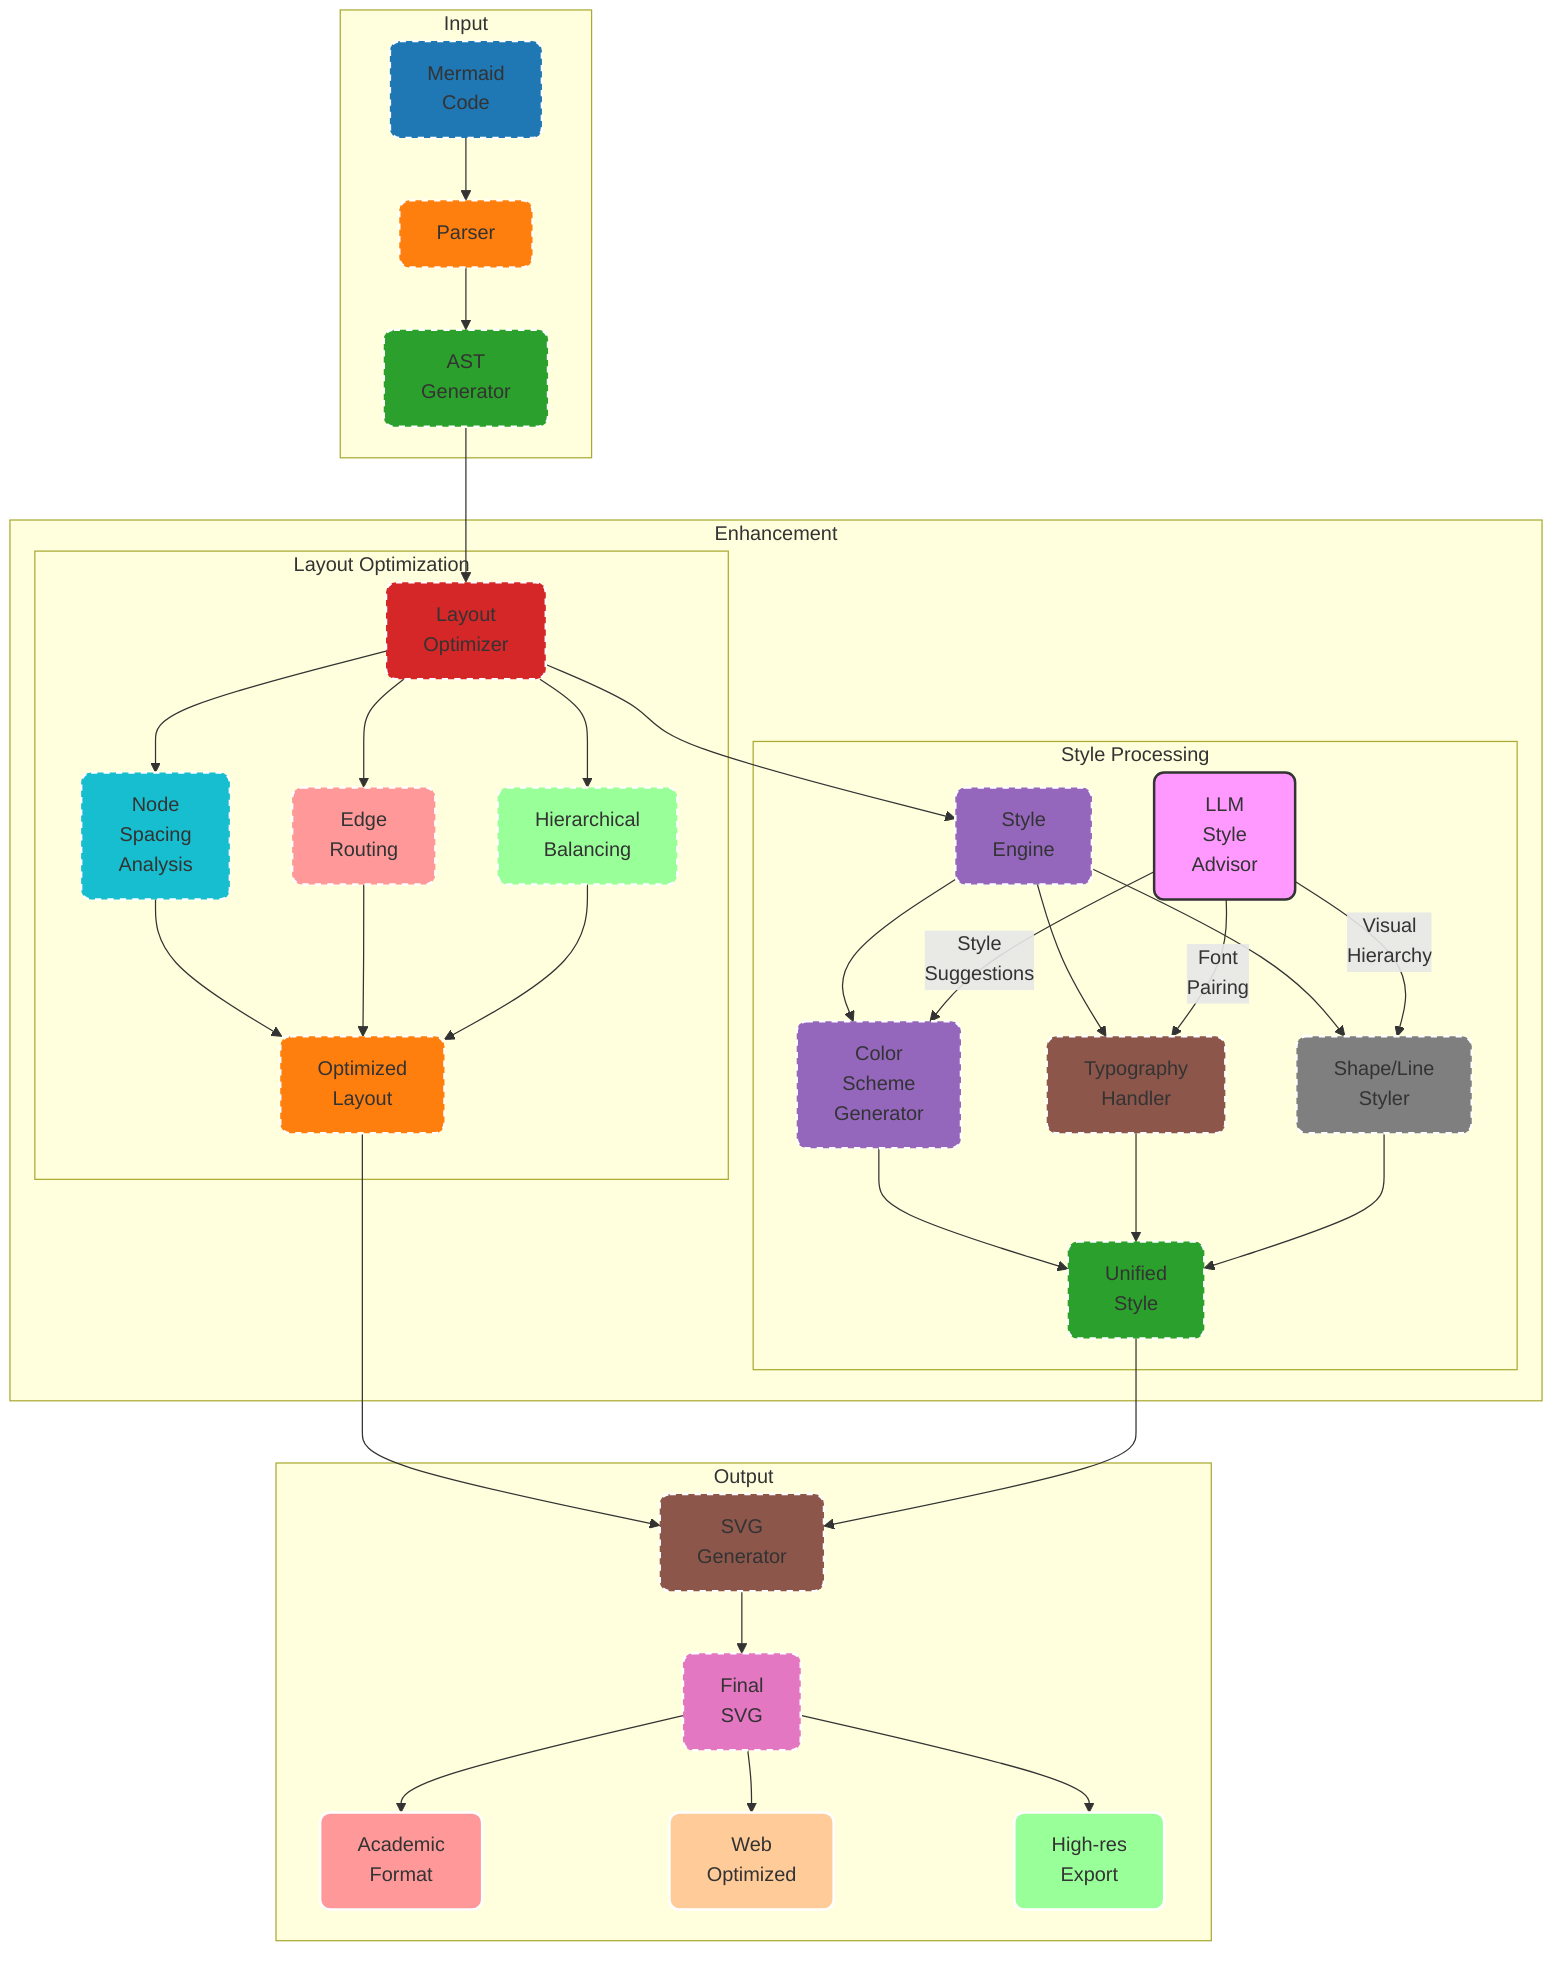 graph TB
    %% Style for nodes
    style A fill:#1f77b4,stroke:#ffffff,stroke-width:2px,rx:8px,ry:8px
    style B fill:#ff7f0e,stroke:#ffffff,stroke-width:2px,rx:8px,ry:8px
    style C fill:#2ca02c,stroke:#ffffff,stroke-width:2px,rx:8px,ry:8px
    style D fill:#d62728,stroke:#ffffff,stroke-width:2px,rx:8px,ry:8px
    style E fill:#9467bd,stroke:#ffffff,stroke-width:2px,rx:8px,ry:8px
    style F fill:#8c564b,stroke:#ffffff,stroke-width:2px,rx:8px,ry:8px
    style G fill:#e377c2,stroke:#ffffff,stroke-width:2px,rx:8px,ry:8px
    style H1 fill:#ff9999,stroke:#ffffff,stroke-width:2px,rx:8px,ry:8px
    style H2 fill:#ffcc99,stroke:#ffffff,stroke-width:2px,rx:8px,ry:8px
    style H3 fill:#99ff99,stroke:#ffffff,stroke-width:2px,rx:8px,ry:8px
    style LLM fill:#f9f,stroke:#333,stroke-width:2px,rx:8px,ry:8px
    style D4 fill:#ff7f0e,stroke:#ffffff,stroke-width:2px,rx:8px,ry:8px
    style E4 fill:#2ca02c,stroke:#ffffff,stroke-width:2px,rx:8px,ry:8px
    style E1 fill:#9467bd,stroke:#ffffff,stroke-width:2px,rx:8px,ry:8px
    style E2 fill:#8c564b,stroke:#ffffff,stroke-width:2px,rx:8px,ry:8px
    style E3 fill:#7f7f7f,stroke:#ffffff,stroke-width:2px,rx:8px,ry:8px
    style D1 fill:#17becf,stroke:#ffffff,stroke-width:2px,rx:8px,ry:8px
    style D2 fill:#ff9999,stroke:#ffffff,stroke-width:2px,rx:8px,ry:8px
    style D3 fill:#99ff99,stroke:#ffffff,stroke-width:2px,rx:8px,ry:8px

    %% Subgraph styling
    classDef input fill:#f0f0f0,stroke:#1f77b4,stroke-width:2px,stroke-dasharray: 5 5;
    classDef enhancement fill:#f0f0f0,stroke:#2ca02c,stroke-width:2px,stroke-dasharray: 5 5;
    classDef output fill:#f0f0f0,stroke:#9467bd,stroke-width:2px,stroke-dasharray: 5 5;

    %% Nodes
    subgraph Input
        class A,B,C input;
        A[Mermaid<br>Code] --> B[Parser]
        B --> C[AST<br>Generator]
    end

    subgraph Enhancement
        class C,D,E enhancement;
        C --> D[Layout<br>Optimizer]
        D --> E[Style<br>Engine]
        
        subgraph "Layout&nbsp;Optimization"
            class D1,D2,D3,D4 enhancement;
            D --> D1[Node<br>Spacing<br>Analysis]
            D --> D2[Edge<br>Routing]
            D --> D3[Hierarchical<br>Balancing]
            
            D1 & D2 & D3 --> D4[Optimized<br>Layout]
        end
        
        subgraph "Style&nbsp;Processing"
            class E1,E2,E3,E4 enhancement;
            E --> E1[Color<br>Scheme<br>Generator]
            E --> E2[Typography<br>Handler]
            E --> E3[Shape/Line<br>Styler]
            
            LLM[LLM<br>Style<br>Advisor] --> |Style<br>Suggestions| E1
            LLM --> |Font<br>Pairing| E2
            LLM --> |Visual<br>Hierarchy| E3
            
            E1 & E2 & E3 --> E4[Unified<br>Style]
        end
    end

    subgraph Output
        class D4,E4,F,G output;
        D4 --> F[SVG<br>Generator]
        E4 --> F
        F --> G[Final<br>SVG]
        
        G --> H1[Academic<br>Format]
        G --> H2[Web<br>Optimized]
        G --> H3[High-res<br>Export]
    end
